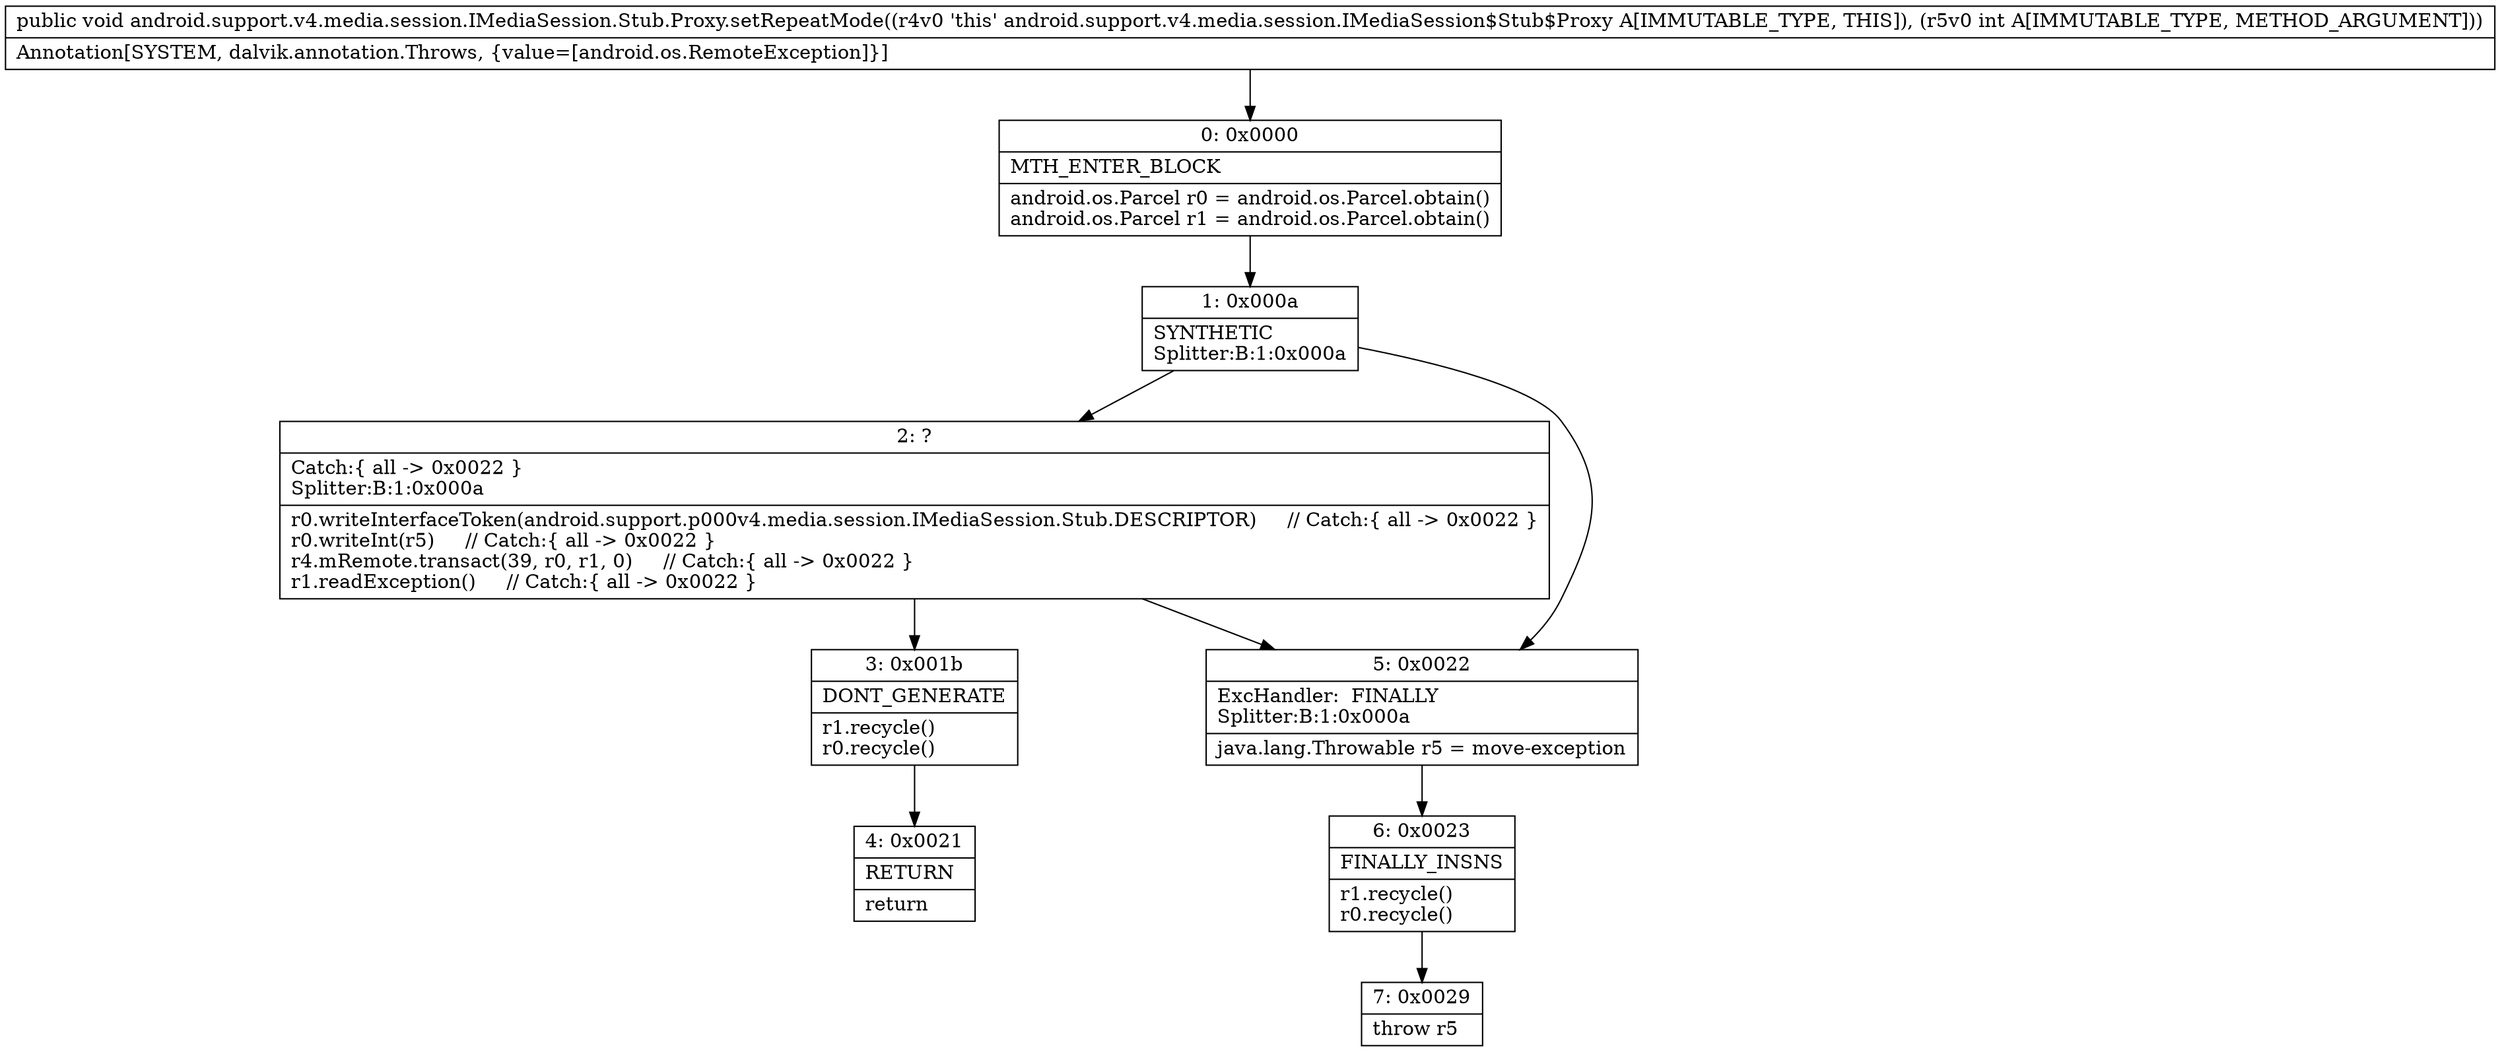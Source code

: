 digraph "CFG forandroid.support.v4.media.session.IMediaSession.Stub.Proxy.setRepeatMode(I)V" {
Node_0 [shape=record,label="{0\:\ 0x0000|MTH_ENTER_BLOCK\l|android.os.Parcel r0 = android.os.Parcel.obtain()\landroid.os.Parcel r1 = android.os.Parcel.obtain()\l}"];
Node_1 [shape=record,label="{1\:\ 0x000a|SYNTHETIC\lSplitter:B:1:0x000a\l}"];
Node_2 [shape=record,label="{2\:\ ?|Catch:\{ all \-\> 0x0022 \}\lSplitter:B:1:0x000a\l|r0.writeInterfaceToken(android.support.p000v4.media.session.IMediaSession.Stub.DESCRIPTOR)     \/\/ Catch:\{ all \-\> 0x0022 \}\lr0.writeInt(r5)     \/\/ Catch:\{ all \-\> 0x0022 \}\lr4.mRemote.transact(39, r0, r1, 0)     \/\/ Catch:\{ all \-\> 0x0022 \}\lr1.readException()     \/\/ Catch:\{ all \-\> 0x0022 \}\l}"];
Node_3 [shape=record,label="{3\:\ 0x001b|DONT_GENERATE\l|r1.recycle()\lr0.recycle()\l}"];
Node_4 [shape=record,label="{4\:\ 0x0021|RETURN\l|return\l}"];
Node_5 [shape=record,label="{5\:\ 0x0022|ExcHandler:  FINALLY\lSplitter:B:1:0x000a\l|java.lang.Throwable r5 = move\-exception\l}"];
Node_6 [shape=record,label="{6\:\ 0x0023|FINALLY_INSNS\l|r1.recycle()\lr0.recycle()\l}"];
Node_7 [shape=record,label="{7\:\ 0x0029|throw r5\l}"];
MethodNode[shape=record,label="{public void android.support.v4.media.session.IMediaSession.Stub.Proxy.setRepeatMode((r4v0 'this' android.support.v4.media.session.IMediaSession$Stub$Proxy A[IMMUTABLE_TYPE, THIS]), (r5v0 int A[IMMUTABLE_TYPE, METHOD_ARGUMENT]))  | Annotation[SYSTEM, dalvik.annotation.Throws, \{value=[android.os.RemoteException]\}]\l}"];
MethodNode -> Node_0;
Node_0 -> Node_1;
Node_1 -> Node_2;
Node_1 -> Node_5;
Node_2 -> Node_3;
Node_2 -> Node_5;
Node_3 -> Node_4;
Node_5 -> Node_6;
Node_6 -> Node_7;
}

